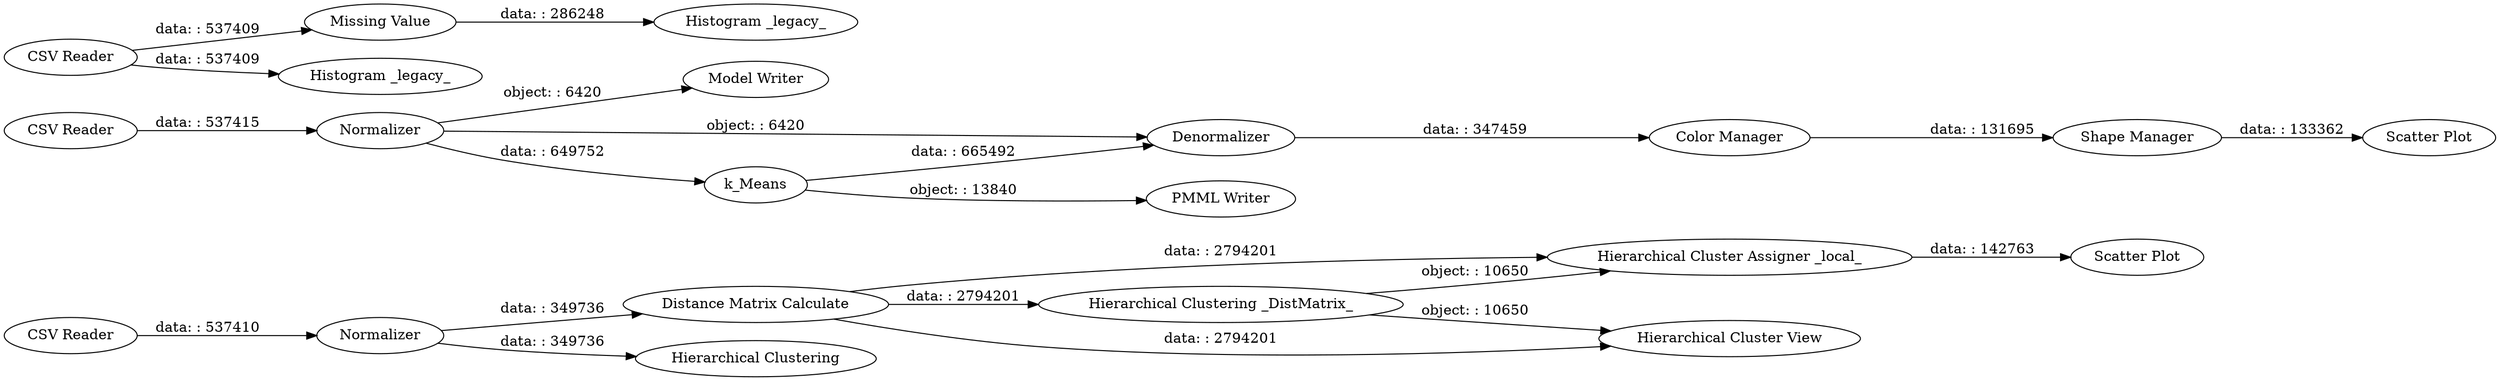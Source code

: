 digraph {
	"-8115715437025089630_8" [label="Distance Matrix Calculate"]
	"-8115715437025089630_17" [label=Normalizer]
	"-8115715437025089630_12" [label="Hierarchical Cluster Assigner _local_"]
	"-8115715437025089630_16" [label="CSV Reader"]
	"-8115715437025089630_4" [label="Missing Value"]
	"-8115715437025089630_14" [label="Hierarchical Clustering"]
	"-8115715437025089630_18" [label="Model Writer"]
	"-8115715437025089630_1" [label="CSV Reader"]
	"-8115715437025089630_7" [label=Normalizer]
	"-8115715437025089630_23" [label="Shape Manager"]
	"-8115715437025089630_20" [label="PMML Writer"]
	"-8115715437025089630_2" [label="Histogram _legacy_"]
	"-8115715437025089630_3" [label="Histogram _legacy_"]
	"-8115715437025089630_21" [label=Denormalizer]
	"-8115715437025089630_15" [label="Scatter Plot"]
	"-8115715437025089630_5" [label="CSV Reader"]
	"-8115715437025089630_22" [label="Color Manager"]
	"-8115715437025089630_13" [label="Hierarchical Clustering _DistMatrix_"]
	"-8115715437025089630_24" [label="Scatter Plot"]
	"-8115715437025089630_19" [label=k_Means]
	"-8115715437025089630_11" [label="Hierarchical Cluster View"]
	"-8115715437025089630_13" -> "-8115715437025089630_12" [label="object: : 10650"]
	"-8115715437025089630_19" -> "-8115715437025089630_20" [label="object: : 13840"]
	"-8115715437025089630_7" -> "-8115715437025089630_14" [label="data: : 349736"]
	"-8115715437025089630_8" -> "-8115715437025089630_13" [label="data: : 2794201"]
	"-8115715437025089630_5" -> "-8115715437025089630_7" [label="data: : 537410"]
	"-8115715437025089630_16" -> "-8115715437025089630_17" [label="data: : 537415"]
	"-8115715437025089630_12" -> "-8115715437025089630_15" [label="data: : 142763"]
	"-8115715437025089630_13" -> "-8115715437025089630_11" [label="object: : 10650"]
	"-8115715437025089630_17" -> "-8115715437025089630_18" [label="object: : 6420"]
	"-8115715437025089630_22" -> "-8115715437025089630_23" [label="data: : 131695"]
	"-8115715437025089630_1" -> "-8115715437025089630_2" [label="data: : 537409"]
	"-8115715437025089630_4" -> "-8115715437025089630_3" [label="data: : 286248"]
	"-8115715437025089630_7" -> "-8115715437025089630_8" [label="data: : 349736"]
	"-8115715437025089630_8" -> "-8115715437025089630_12" [label="data: : 2794201"]
	"-8115715437025089630_17" -> "-8115715437025089630_21" [label="object: : 6420"]
	"-8115715437025089630_23" -> "-8115715437025089630_24" [label="data: : 133362"]
	"-8115715437025089630_19" -> "-8115715437025089630_21" [label="data: : 665492"]
	"-8115715437025089630_17" -> "-8115715437025089630_19" [label="data: : 649752"]
	"-8115715437025089630_8" -> "-8115715437025089630_11" [label="data: : 2794201"]
	"-8115715437025089630_21" -> "-8115715437025089630_22" [label="data: : 347459"]
	"-8115715437025089630_1" -> "-8115715437025089630_4" [label="data: : 537409"]
	rankdir=LR
}
